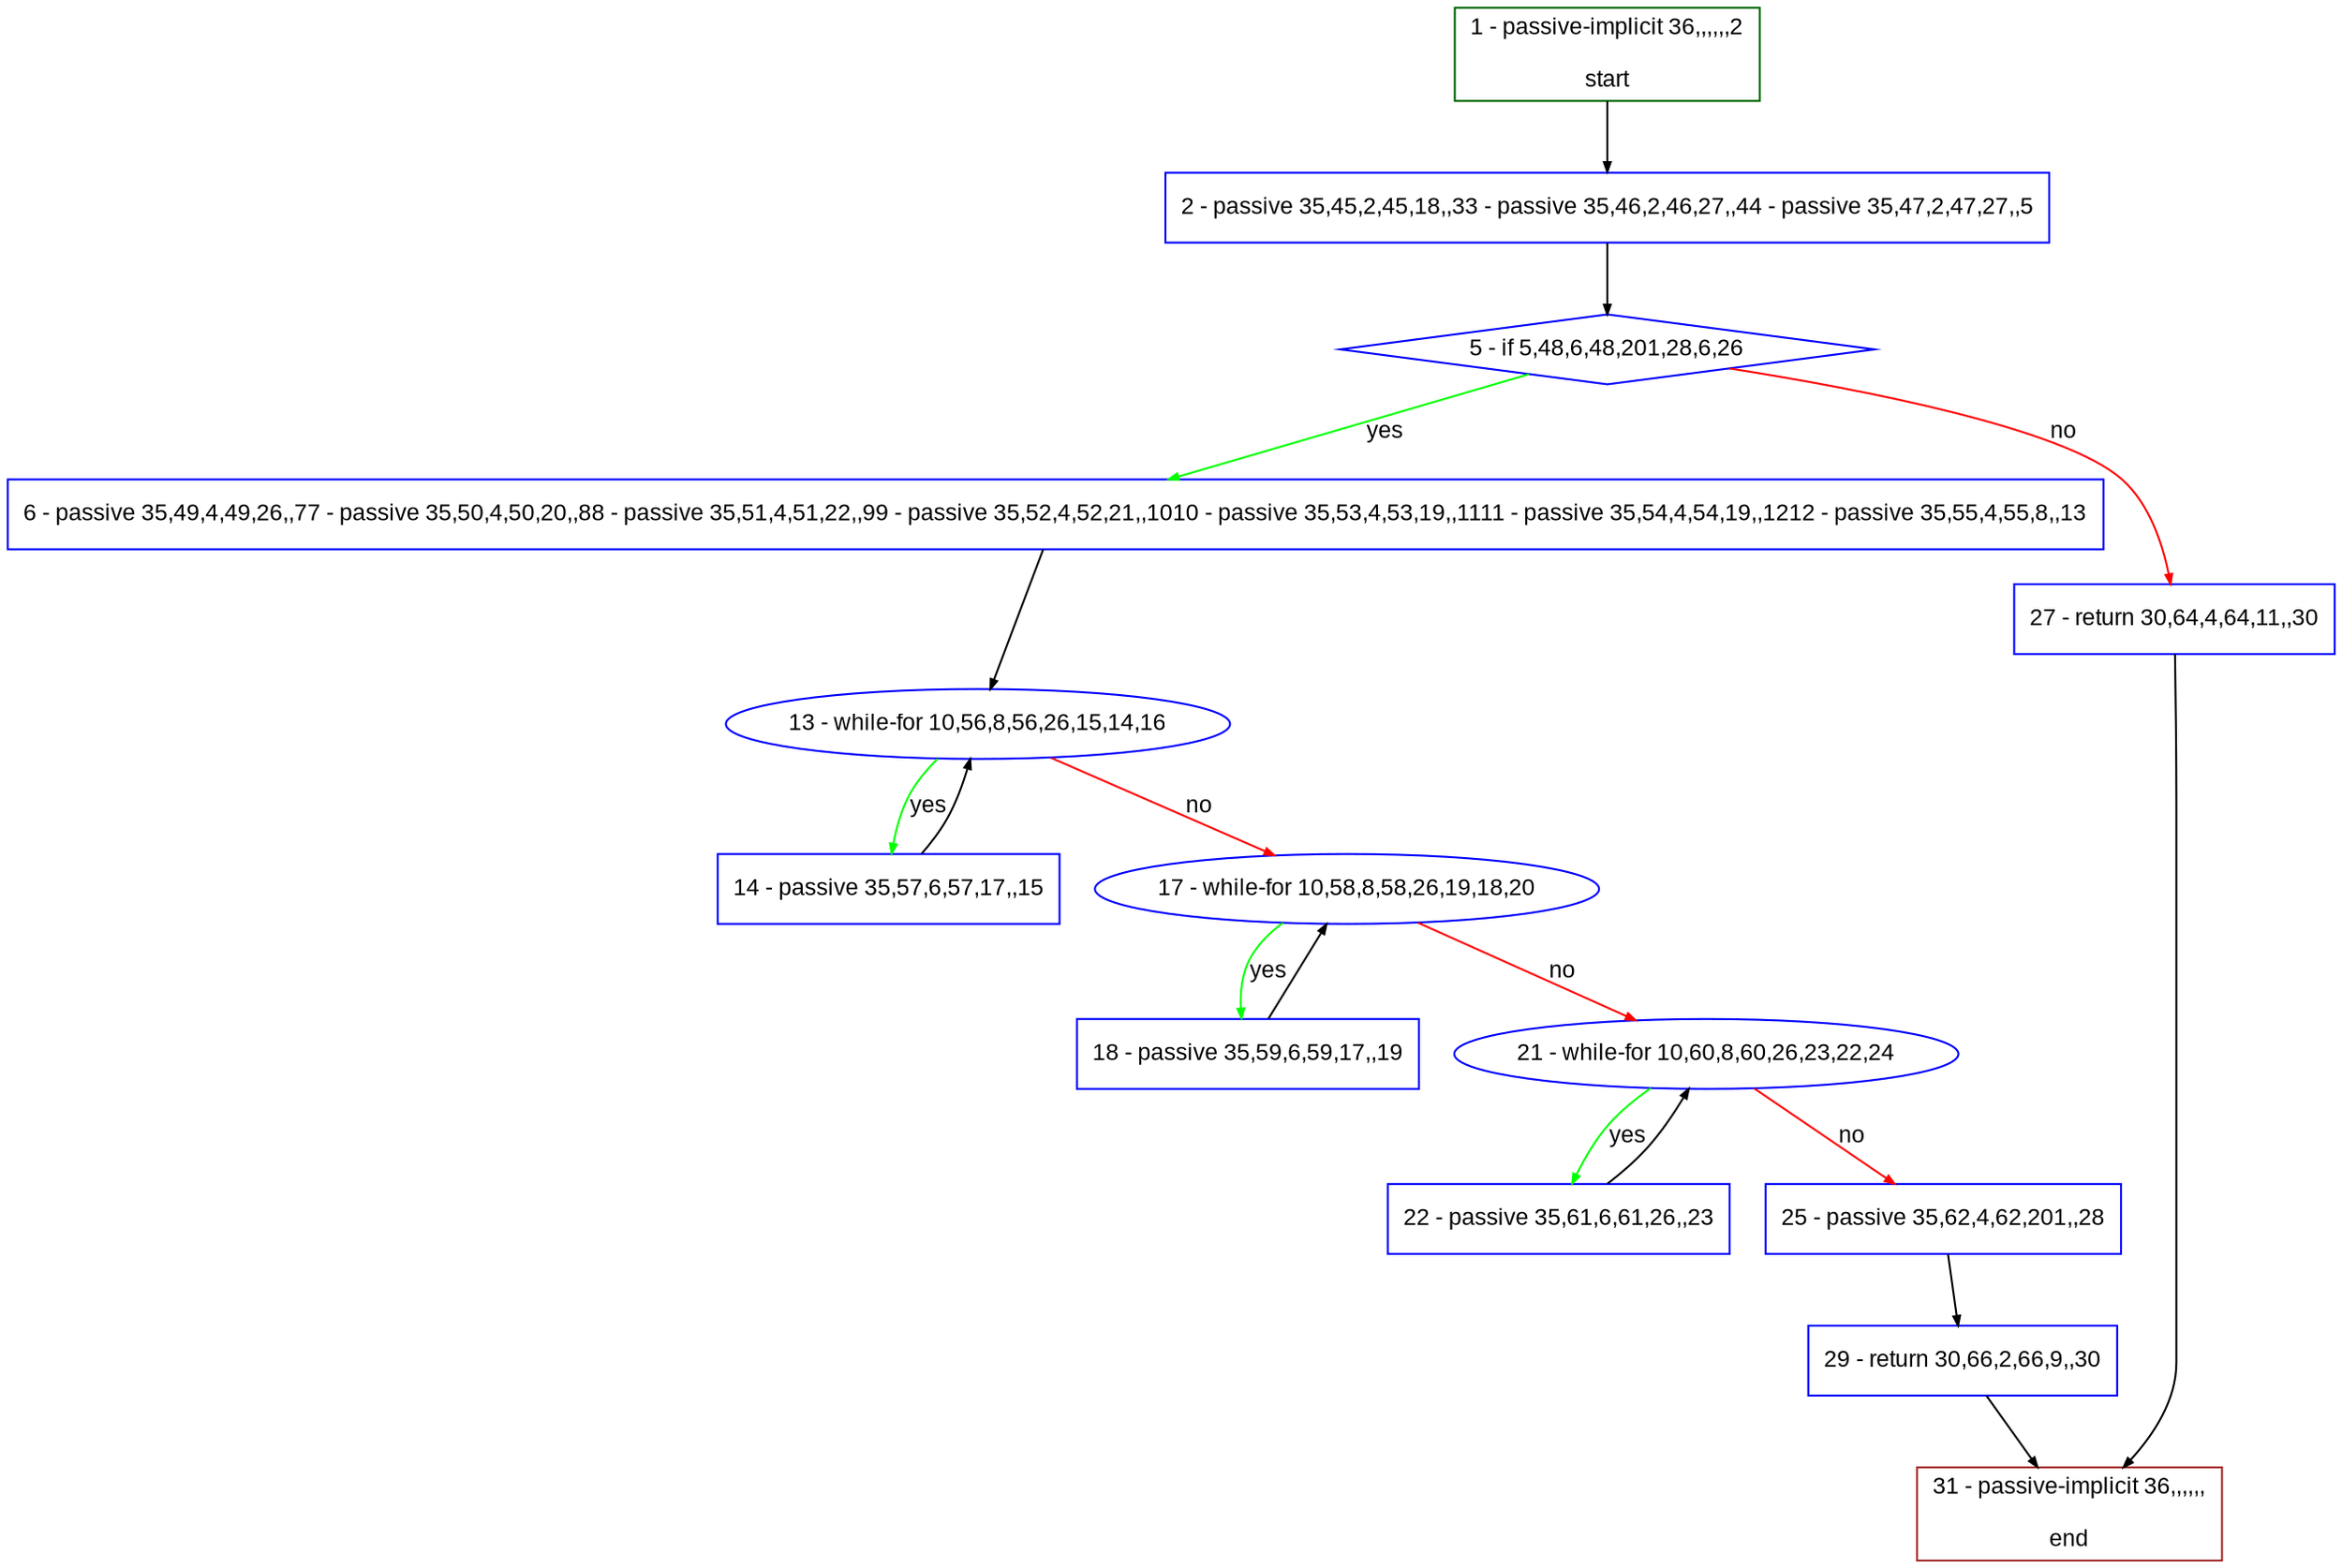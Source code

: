 digraph "" {
  graph [pack="true", label="", fontsize="12", packmode="clust", fontname="Arial", fillcolor="#FFFFCC", bgcolor="white", style="rounded,filled", compound="true"];
  node [node_initialized="no", label="", color="grey", fontsize="12", fillcolor="white", fontname="Arial", style="filled", shape="rectangle", compound="true", fixedsize="false"];
  edge [fontcolor="black", arrowhead="normal", arrowtail="none", arrowsize="0.5", ltail="", label="", color="black", fontsize="12", lhead="", fontname="Arial", dir="forward", compound="true"];
  __N1 [label="2 - passive 35,45,2,45,18,,33 - passive 35,46,2,46,27,,44 - passive 35,47,2,47,27,,5", color="#0000ff", fillcolor="#ffffff", style="filled", shape="box"];
  __N2 [label="1 - passive-implicit 36,,,,,,2\n\nstart", color="#006400", fillcolor="#ffffff", style="filled", shape="box"];
  __N3 [label="5 - if 5,48,6,48,201,28,6,26", color="#0000ff", fillcolor="#ffffff", style="filled", shape="diamond"];
  __N4 [label="6 - passive 35,49,4,49,26,,77 - passive 35,50,4,50,20,,88 - passive 35,51,4,51,22,,99 - passive 35,52,4,52,21,,1010 - passive 35,53,4,53,19,,1111 - passive 35,54,4,54,19,,1212 - passive 35,55,4,55,8,,13", color="#0000ff", fillcolor="#ffffff", style="filled", shape="box"];
  __N5 [label="27 - return 30,64,4,64,11,,30", color="#0000ff", fillcolor="#ffffff", style="filled", shape="box"];
  __N6 [label="13 - while-for 10,56,8,56,26,15,14,16", color="#0000ff", fillcolor="#ffffff", style="filled", shape="oval"];
  __N7 [label="14 - passive 35,57,6,57,17,,15", color="#0000ff", fillcolor="#ffffff", style="filled", shape="box"];
  __N8 [label="17 - while-for 10,58,8,58,26,19,18,20", color="#0000ff", fillcolor="#ffffff", style="filled", shape="oval"];
  __N9 [label="18 - passive 35,59,6,59,17,,19", color="#0000ff", fillcolor="#ffffff", style="filled", shape="box"];
  __N10 [label="21 - while-for 10,60,8,60,26,23,22,24", color="#0000ff", fillcolor="#ffffff", style="filled", shape="oval"];
  __N11 [label="22 - passive 35,61,6,61,26,,23", color="#0000ff", fillcolor="#ffffff", style="filled", shape="box"];
  __N12 [label="25 - passive 35,62,4,62,201,,28", color="#0000ff", fillcolor="#ffffff", style="filled", shape="box"];
  __N13 [label="29 - return 30,66,2,66,9,,30", color="#0000ff", fillcolor="#ffffff", style="filled", shape="box"];
  __N14 [label="31 - passive-implicit 36,,,,,,\n\nend", color="#a52a2a", fillcolor="#ffffff", style="filled", shape="box"];
  __N2 -> __N1 [arrowhead="normal", arrowtail="none", color="#000000", label="", dir="forward"];
  __N1 -> __N3 [arrowhead="normal", arrowtail="none", color="#000000", label="", dir="forward"];
  __N3 -> __N4 [arrowhead="normal", arrowtail="none", color="#00ff00", label="yes", dir="forward"];
  __N3 -> __N5 [arrowhead="normal", arrowtail="none", color="#ff0000", label="no", dir="forward"];
  __N4 -> __N6 [arrowhead="normal", arrowtail="none", color="#000000", label="", dir="forward"];
  __N6 -> __N7 [arrowhead="normal", arrowtail="none", color="#00ff00", label="yes", dir="forward"];
  __N7 -> __N6 [arrowhead="normal", arrowtail="none", color="#000000", label="", dir="forward"];
  __N6 -> __N8 [arrowhead="normal", arrowtail="none", color="#ff0000", label="no", dir="forward"];
  __N8 -> __N9 [arrowhead="normal", arrowtail="none", color="#00ff00", label="yes", dir="forward"];
  __N9 -> __N8 [arrowhead="normal", arrowtail="none", color="#000000", label="", dir="forward"];
  __N8 -> __N10 [arrowhead="normal", arrowtail="none", color="#ff0000", label="no", dir="forward"];
  __N10 -> __N11 [arrowhead="normal", arrowtail="none", color="#00ff00", label="yes", dir="forward"];
  __N11 -> __N10 [arrowhead="normal", arrowtail="none", color="#000000", label="", dir="forward"];
  __N10 -> __N12 [arrowhead="normal", arrowtail="none", color="#ff0000", label="no", dir="forward"];
  __N12 -> __N13 [arrowhead="normal", arrowtail="none", color="#000000", label="", dir="forward"];
  __N5 -> __N14 [arrowhead="normal", arrowtail="none", color="#000000", label="", dir="forward"];
  __N13 -> __N14 [arrowhead="normal", arrowtail="none", color="#000000", label="", dir="forward"];
}
